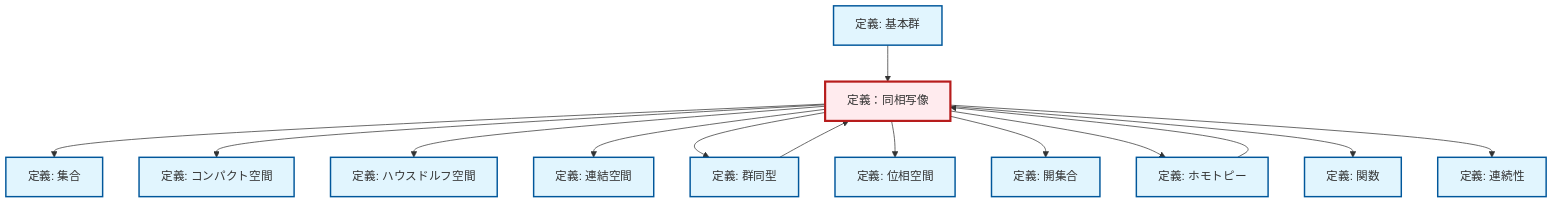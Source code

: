 graph TD
    classDef definition fill:#e1f5fe,stroke:#01579b,stroke-width:2px
    classDef theorem fill:#f3e5f5,stroke:#4a148c,stroke-width:2px
    classDef axiom fill:#fff3e0,stroke:#e65100,stroke-width:2px
    classDef example fill:#e8f5e9,stroke:#1b5e20,stroke-width:2px
    classDef current fill:#ffebee,stroke:#b71c1c,stroke-width:3px
    def-homeomorphism["定義：同相写像"]:::definition
    def-compact["定義: コンパクト空間"]:::definition
    def-function["定義: 関数"]:::definition
    def-connected["定義: 連結空間"]:::definition
    def-set["定義: 集合"]:::definition
    def-topological-space["定義: 位相空間"]:::definition
    def-continuity["定義: 連続性"]:::definition
    def-hausdorff["定義: ハウスドルフ空間"]:::definition
    def-open-set["定義: 開集合"]:::definition
    def-isomorphism["定義: 群同型"]:::definition
    def-fundamental-group["定義: 基本群"]:::definition
    def-homotopy["定義: ホモトピー"]:::definition
    def-homeomorphism --> def-set
    def-homeomorphism --> def-compact
    def-homotopy --> def-homeomorphism
    def-homeomorphism --> def-hausdorff
    def-homeomorphism --> def-connected
    def-homeomorphism --> def-isomorphism
    def-homeomorphism --> def-topological-space
    def-isomorphism --> def-homeomorphism
    def-homeomorphism --> def-open-set
    def-fundamental-group --> def-homeomorphism
    def-homeomorphism --> def-homotopy
    def-homeomorphism --> def-function
    def-homeomorphism --> def-continuity
    class def-homeomorphism current